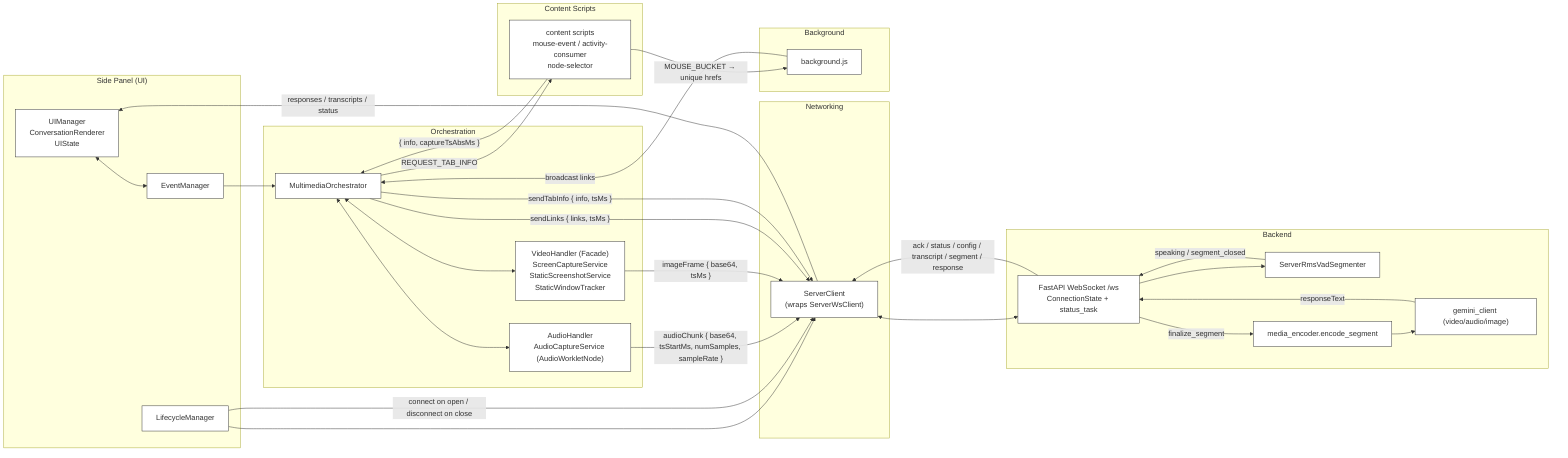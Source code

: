 graph LR
  %% Layout
  classDef comp fill:#fff,stroke:#333,stroke-width:1px;

  subgraph "Side Panel (UI)"
    UI["UIManager<br/>ConversationRenderer<br/>UIState"]:::comp
    EM["EventManager"]:::comp
    LM["LifecycleManager"]:::comp
  end

  subgraph "Orchestration"
    MO["MultimediaOrchestrator"]:::comp
    AH["AudioHandler<br/>AudioCaptureService (AudioWorkletNode)"]:::comp
    VH["VideoHandler (Facade)<br/>ScreenCaptureService<br/>StaticScreenshotService<br/>StaticWindowTracker"]:::comp
  end

  subgraph "Networking"
    SC["ServerClient<br/>(wraps ServerWsClient)"]:::comp
  end

  subgraph "Background"
    BG["background.js"]:::comp
  end

  subgraph "Content Scripts"
    CS["content scripts<br/>mouse-event / activity-consumer<br/>node-selector"]:::comp
  end

  subgraph "Backend"
    WS["FastAPI WebSocket /ws<br/>ConnectionState + status_task"]:::comp
    SVAD["ServerRmsVadSegmenter"]:::comp
    ENC["media_encoder.encode_segment"]:::comp
    GC["gemini_client (video/audio/image)"]:::comp
  end

  %% UI and lifecycle
  UI <--> EM
  LM --> SC
  LM -- "connect on open / disconnect on close" --> SC

  %% Start/stop voice
  EM --> MO
  MO <--> AH
  MO <--> VH

  %% Streaming paths
  AH -- "audioChunk { base64, tsStartMs, numSamples, sampleRate }" --> SC
  VH -- "imageFrame { base64, tsMs }" --> SC

  %% Links & tab info
  CS -- "MOUSE_BUCKET → unique hrefs" --> BG
  BG -- "broadcast links" --> MO
  MO -- "sendLinks { links, tsMs }" --> SC

  MO -- "REQUEST_TAB_INFO" --> CS
  CS -- "{ info, captureTsAbsMs }" --> MO
  MO -- "sendTabInfo { info, tsMs }" --> SC

  %% WebSocket
  SC <--> WS
  WS -- "ack / status / config / transcript / segment / response" --> SC

  %% Backend processing
  WS --> SVAD
  SVAD -- "speaking / segment_closed" --> WS
  WS -- "finalize_segment" --> ENC
  ENC --> GC
  GC -- "responseText" --> WS

  %% UI consumption
  SC -- "responses / transcripts / status" --> UI